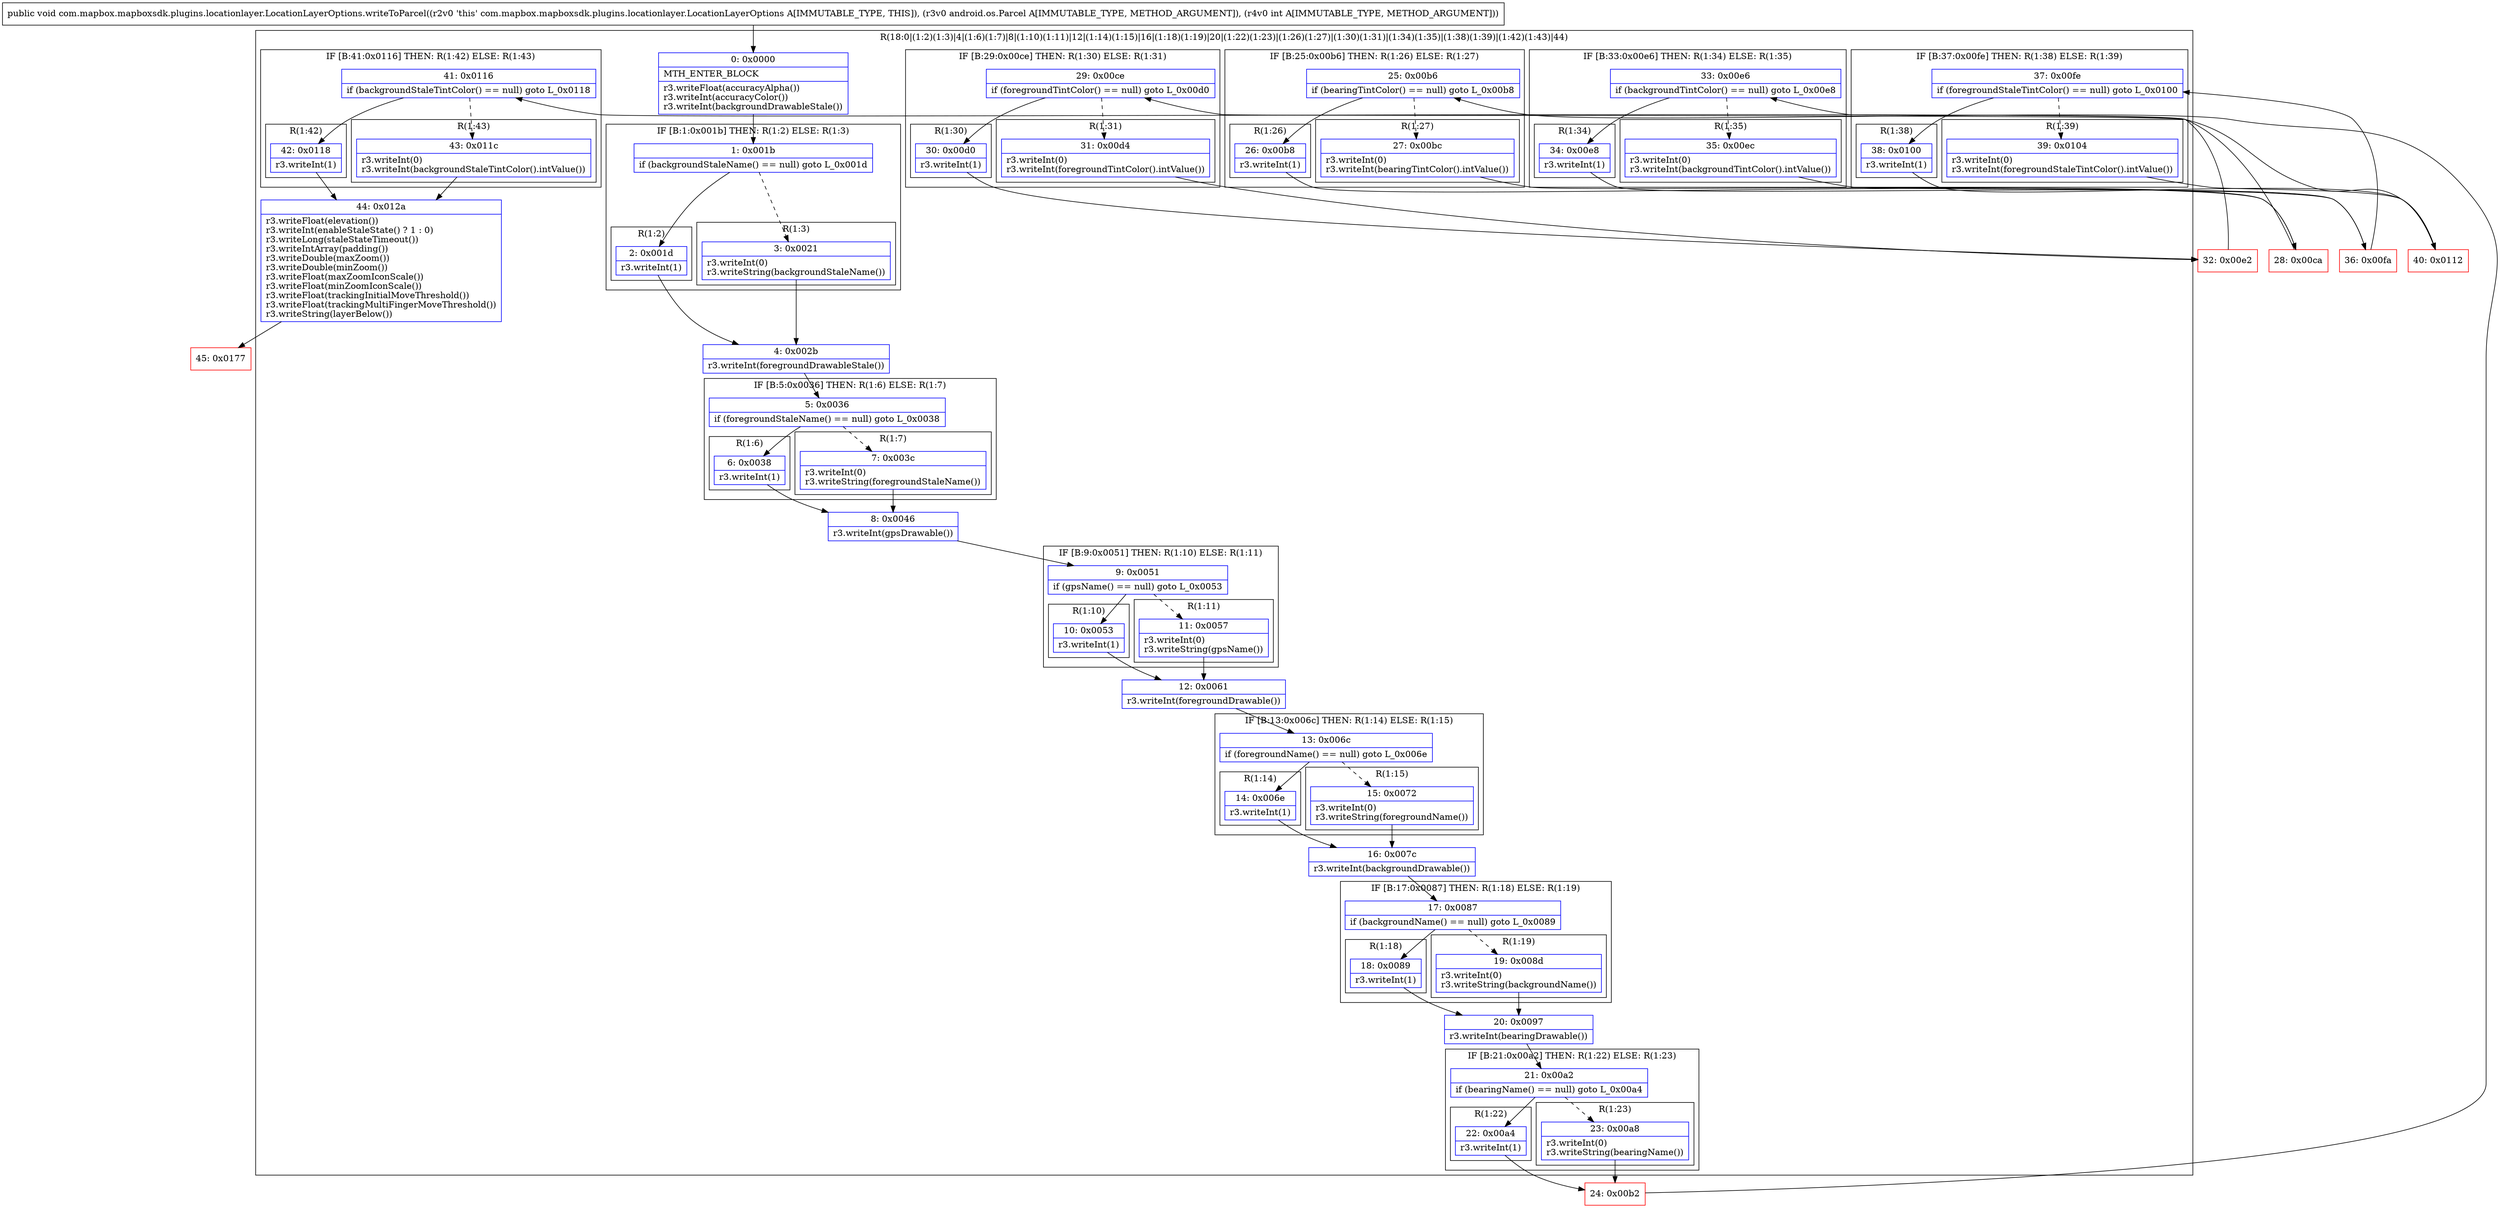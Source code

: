 digraph "CFG forcom.mapbox.mapboxsdk.plugins.locationlayer.LocationLayerOptions.writeToParcel(Landroid\/os\/Parcel;I)V" {
subgraph cluster_Region_1815128893 {
label = "R(18:0|(1:2)(1:3)|4|(1:6)(1:7)|8|(1:10)(1:11)|12|(1:14)(1:15)|16|(1:18)(1:19)|20|(1:22)(1:23)|(1:26)(1:27)|(1:30)(1:31)|(1:34)(1:35)|(1:38)(1:39)|(1:42)(1:43)|44)";
node [shape=record,color=blue];
Node_0 [shape=record,label="{0\:\ 0x0000|MTH_ENTER_BLOCK\l|r3.writeFloat(accuracyAlpha())\lr3.writeInt(accuracyColor())\lr3.writeInt(backgroundDrawableStale())\l}"];
subgraph cluster_IfRegion_1276858048 {
label = "IF [B:1:0x001b] THEN: R(1:2) ELSE: R(1:3)";
node [shape=record,color=blue];
Node_1 [shape=record,label="{1\:\ 0x001b|if (backgroundStaleName() == null) goto L_0x001d\l}"];
subgraph cluster_Region_573976287 {
label = "R(1:2)";
node [shape=record,color=blue];
Node_2 [shape=record,label="{2\:\ 0x001d|r3.writeInt(1)\l}"];
}
subgraph cluster_Region_1191146593 {
label = "R(1:3)";
node [shape=record,color=blue];
Node_3 [shape=record,label="{3\:\ 0x0021|r3.writeInt(0)\lr3.writeString(backgroundStaleName())\l}"];
}
}
Node_4 [shape=record,label="{4\:\ 0x002b|r3.writeInt(foregroundDrawableStale())\l}"];
subgraph cluster_IfRegion_796870336 {
label = "IF [B:5:0x0036] THEN: R(1:6) ELSE: R(1:7)";
node [shape=record,color=blue];
Node_5 [shape=record,label="{5\:\ 0x0036|if (foregroundStaleName() == null) goto L_0x0038\l}"];
subgraph cluster_Region_964976801 {
label = "R(1:6)";
node [shape=record,color=blue];
Node_6 [shape=record,label="{6\:\ 0x0038|r3.writeInt(1)\l}"];
}
subgraph cluster_Region_710402456 {
label = "R(1:7)";
node [shape=record,color=blue];
Node_7 [shape=record,label="{7\:\ 0x003c|r3.writeInt(0)\lr3.writeString(foregroundStaleName())\l}"];
}
}
Node_8 [shape=record,label="{8\:\ 0x0046|r3.writeInt(gpsDrawable())\l}"];
subgraph cluster_IfRegion_389465295 {
label = "IF [B:9:0x0051] THEN: R(1:10) ELSE: R(1:11)";
node [shape=record,color=blue];
Node_9 [shape=record,label="{9\:\ 0x0051|if (gpsName() == null) goto L_0x0053\l}"];
subgraph cluster_Region_1118489007 {
label = "R(1:10)";
node [shape=record,color=blue];
Node_10 [shape=record,label="{10\:\ 0x0053|r3.writeInt(1)\l}"];
}
subgraph cluster_Region_1488009267 {
label = "R(1:11)";
node [shape=record,color=blue];
Node_11 [shape=record,label="{11\:\ 0x0057|r3.writeInt(0)\lr3.writeString(gpsName())\l}"];
}
}
Node_12 [shape=record,label="{12\:\ 0x0061|r3.writeInt(foregroundDrawable())\l}"];
subgraph cluster_IfRegion_1300187548 {
label = "IF [B:13:0x006c] THEN: R(1:14) ELSE: R(1:15)";
node [shape=record,color=blue];
Node_13 [shape=record,label="{13\:\ 0x006c|if (foregroundName() == null) goto L_0x006e\l}"];
subgraph cluster_Region_1825504320 {
label = "R(1:14)";
node [shape=record,color=blue];
Node_14 [shape=record,label="{14\:\ 0x006e|r3.writeInt(1)\l}"];
}
subgraph cluster_Region_2025695175 {
label = "R(1:15)";
node [shape=record,color=blue];
Node_15 [shape=record,label="{15\:\ 0x0072|r3.writeInt(0)\lr3.writeString(foregroundName())\l}"];
}
}
Node_16 [shape=record,label="{16\:\ 0x007c|r3.writeInt(backgroundDrawable())\l}"];
subgraph cluster_IfRegion_689727555 {
label = "IF [B:17:0x0087] THEN: R(1:18) ELSE: R(1:19)";
node [shape=record,color=blue];
Node_17 [shape=record,label="{17\:\ 0x0087|if (backgroundName() == null) goto L_0x0089\l}"];
subgraph cluster_Region_504952661 {
label = "R(1:18)";
node [shape=record,color=blue];
Node_18 [shape=record,label="{18\:\ 0x0089|r3.writeInt(1)\l}"];
}
subgraph cluster_Region_86975530 {
label = "R(1:19)";
node [shape=record,color=blue];
Node_19 [shape=record,label="{19\:\ 0x008d|r3.writeInt(0)\lr3.writeString(backgroundName())\l}"];
}
}
Node_20 [shape=record,label="{20\:\ 0x0097|r3.writeInt(bearingDrawable())\l}"];
subgraph cluster_IfRegion_280574167 {
label = "IF [B:21:0x00a2] THEN: R(1:22) ELSE: R(1:23)";
node [shape=record,color=blue];
Node_21 [shape=record,label="{21\:\ 0x00a2|if (bearingName() == null) goto L_0x00a4\l}"];
subgraph cluster_Region_1512903923 {
label = "R(1:22)";
node [shape=record,color=blue];
Node_22 [shape=record,label="{22\:\ 0x00a4|r3.writeInt(1)\l}"];
}
subgraph cluster_Region_56029884 {
label = "R(1:23)";
node [shape=record,color=blue];
Node_23 [shape=record,label="{23\:\ 0x00a8|r3.writeInt(0)\lr3.writeString(bearingName())\l}"];
}
}
subgraph cluster_IfRegion_2133100680 {
label = "IF [B:25:0x00b6] THEN: R(1:26) ELSE: R(1:27)";
node [shape=record,color=blue];
Node_25 [shape=record,label="{25\:\ 0x00b6|if (bearingTintColor() == null) goto L_0x00b8\l}"];
subgraph cluster_Region_646084667 {
label = "R(1:26)";
node [shape=record,color=blue];
Node_26 [shape=record,label="{26\:\ 0x00b8|r3.writeInt(1)\l}"];
}
subgraph cluster_Region_347761300 {
label = "R(1:27)";
node [shape=record,color=blue];
Node_27 [shape=record,label="{27\:\ 0x00bc|r3.writeInt(0)\lr3.writeInt(bearingTintColor().intValue())\l}"];
}
}
subgraph cluster_IfRegion_550353325 {
label = "IF [B:29:0x00ce] THEN: R(1:30) ELSE: R(1:31)";
node [shape=record,color=blue];
Node_29 [shape=record,label="{29\:\ 0x00ce|if (foregroundTintColor() == null) goto L_0x00d0\l}"];
subgraph cluster_Region_2079720948 {
label = "R(1:30)";
node [shape=record,color=blue];
Node_30 [shape=record,label="{30\:\ 0x00d0|r3.writeInt(1)\l}"];
}
subgraph cluster_Region_1308686609 {
label = "R(1:31)";
node [shape=record,color=blue];
Node_31 [shape=record,label="{31\:\ 0x00d4|r3.writeInt(0)\lr3.writeInt(foregroundTintColor().intValue())\l}"];
}
}
subgraph cluster_IfRegion_153736335 {
label = "IF [B:33:0x00e6] THEN: R(1:34) ELSE: R(1:35)";
node [shape=record,color=blue];
Node_33 [shape=record,label="{33\:\ 0x00e6|if (backgroundTintColor() == null) goto L_0x00e8\l}"];
subgraph cluster_Region_1155798230 {
label = "R(1:34)";
node [shape=record,color=blue];
Node_34 [shape=record,label="{34\:\ 0x00e8|r3.writeInt(1)\l}"];
}
subgraph cluster_Region_259416091 {
label = "R(1:35)";
node [shape=record,color=blue];
Node_35 [shape=record,label="{35\:\ 0x00ec|r3.writeInt(0)\lr3.writeInt(backgroundTintColor().intValue())\l}"];
}
}
subgraph cluster_IfRegion_1190647957 {
label = "IF [B:37:0x00fe] THEN: R(1:38) ELSE: R(1:39)";
node [shape=record,color=blue];
Node_37 [shape=record,label="{37\:\ 0x00fe|if (foregroundStaleTintColor() == null) goto L_0x0100\l}"];
subgraph cluster_Region_29225320 {
label = "R(1:38)";
node [shape=record,color=blue];
Node_38 [shape=record,label="{38\:\ 0x0100|r3.writeInt(1)\l}"];
}
subgraph cluster_Region_1704658733 {
label = "R(1:39)";
node [shape=record,color=blue];
Node_39 [shape=record,label="{39\:\ 0x0104|r3.writeInt(0)\lr3.writeInt(foregroundStaleTintColor().intValue())\l}"];
}
}
subgraph cluster_IfRegion_1498535229 {
label = "IF [B:41:0x0116] THEN: R(1:42) ELSE: R(1:43)";
node [shape=record,color=blue];
Node_41 [shape=record,label="{41\:\ 0x0116|if (backgroundStaleTintColor() == null) goto L_0x0118\l}"];
subgraph cluster_Region_563781106 {
label = "R(1:42)";
node [shape=record,color=blue];
Node_42 [shape=record,label="{42\:\ 0x0118|r3.writeInt(1)\l}"];
}
subgraph cluster_Region_1338117656 {
label = "R(1:43)";
node [shape=record,color=blue];
Node_43 [shape=record,label="{43\:\ 0x011c|r3.writeInt(0)\lr3.writeInt(backgroundStaleTintColor().intValue())\l}"];
}
}
Node_44 [shape=record,label="{44\:\ 0x012a|r3.writeFloat(elevation())\lr3.writeInt(enableStaleState() ? 1 : 0)\lr3.writeLong(staleStateTimeout())\lr3.writeIntArray(padding())\lr3.writeDouble(maxZoom())\lr3.writeDouble(minZoom())\lr3.writeFloat(maxZoomIconScale())\lr3.writeFloat(minZoomIconScale())\lr3.writeFloat(trackingInitialMoveThreshold())\lr3.writeFloat(trackingMultiFingerMoveThreshold())\lr3.writeString(layerBelow())\l}"];
}
Node_24 [shape=record,color=red,label="{24\:\ 0x00b2}"];
Node_28 [shape=record,color=red,label="{28\:\ 0x00ca}"];
Node_32 [shape=record,color=red,label="{32\:\ 0x00e2}"];
Node_36 [shape=record,color=red,label="{36\:\ 0x00fa}"];
Node_40 [shape=record,color=red,label="{40\:\ 0x0112}"];
Node_45 [shape=record,color=red,label="{45\:\ 0x0177}"];
MethodNode[shape=record,label="{public void com.mapbox.mapboxsdk.plugins.locationlayer.LocationLayerOptions.writeToParcel((r2v0 'this' com.mapbox.mapboxsdk.plugins.locationlayer.LocationLayerOptions A[IMMUTABLE_TYPE, THIS]), (r3v0 android.os.Parcel A[IMMUTABLE_TYPE, METHOD_ARGUMENT]), (r4v0 int A[IMMUTABLE_TYPE, METHOD_ARGUMENT])) }"];
MethodNode -> Node_0;
Node_0 -> Node_1;
Node_1 -> Node_2;
Node_1 -> Node_3[style=dashed];
Node_2 -> Node_4;
Node_3 -> Node_4;
Node_4 -> Node_5;
Node_5 -> Node_6;
Node_5 -> Node_7[style=dashed];
Node_6 -> Node_8;
Node_7 -> Node_8;
Node_8 -> Node_9;
Node_9 -> Node_10;
Node_9 -> Node_11[style=dashed];
Node_10 -> Node_12;
Node_11 -> Node_12;
Node_12 -> Node_13;
Node_13 -> Node_14;
Node_13 -> Node_15[style=dashed];
Node_14 -> Node_16;
Node_15 -> Node_16;
Node_16 -> Node_17;
Node_17 -> Node_18;
Node_17 -> Node_19[style=dashed];
Node_18 -> Node_20;
Node_19 -> Node_20;
Node_20 -> Node_21;
Node_21 -> Node_22;
Node_21 -> Node_23[style=dashed];
Node_22 -> Node_24;
Node_23 -> Node_24;
Node_25 -> Node_26;
Node_25 -> Node_27[style=dashed];
Node_26 -> Node_28;
Node_27 -> Node_28;
Node_29 -> Node_30;
Node_29 -> Node_31[style=dashed];
Node_30 -> Node_32;
Node_31 -> Node_32;
Node_33 -> Node_34;
Node_33 -> Node_35[style=dashed];
Node_34 -> Node_36;
Node_35 -> Node_36;
Node_37 -> Node_38;
Node_37 -> Node_39[style=dashed];
Node_38 -> Node_40;
Node_39 -> Node_40;
Node_41 -> Node_42;
Node_41 -> Node_43[style=dashed];
Node_42 -> Node_44;
Node_43 -> Node_44;
Node_44 -> Node_45;
Node_24 -> Node_25;
Node_28 -> Node_29;
Node_32 -> Node_33;
Node_36 -> Node_37;
Node_40 -> Node_41;
}

